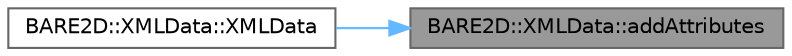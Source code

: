 digraph "BARE2D::XMLData::addAttributes"
{
 // INTERACTIVE_SVG=YES
 // LATEX_PDF_SIZE
  bgcolor="transparent";
  edge [fontname=Helvetica,fontsize=10,labelfontname=Helvetica,labelfontsize=10];
  node [fontname=Helvetica,fontsize=10,shape=box,height=0.2,width=0.4];
  rankdir="RL";
  Node1 [label="BARE2D::XMLData::addAttributes",height=0.2,width=0.4,color="gray40", fillcolor="grey60", style="filled", fontcolor="black",tooltip="Bulk adds attributes to the data."];
  Node1 -> Node2 [dir="back",color="steelblue1",style="solid"];
  Node2 [label="BARE2D::XMLData::XMLData",height=0.2,width=0.4,color="grey40", fillcolor="white", style="filled",URL="$class_b_a_r_e2_d_1_1_x_m_l_data.html#a0fdadc0bef7ce4b52bed23ed5d270333",tooltip=" "];
}
